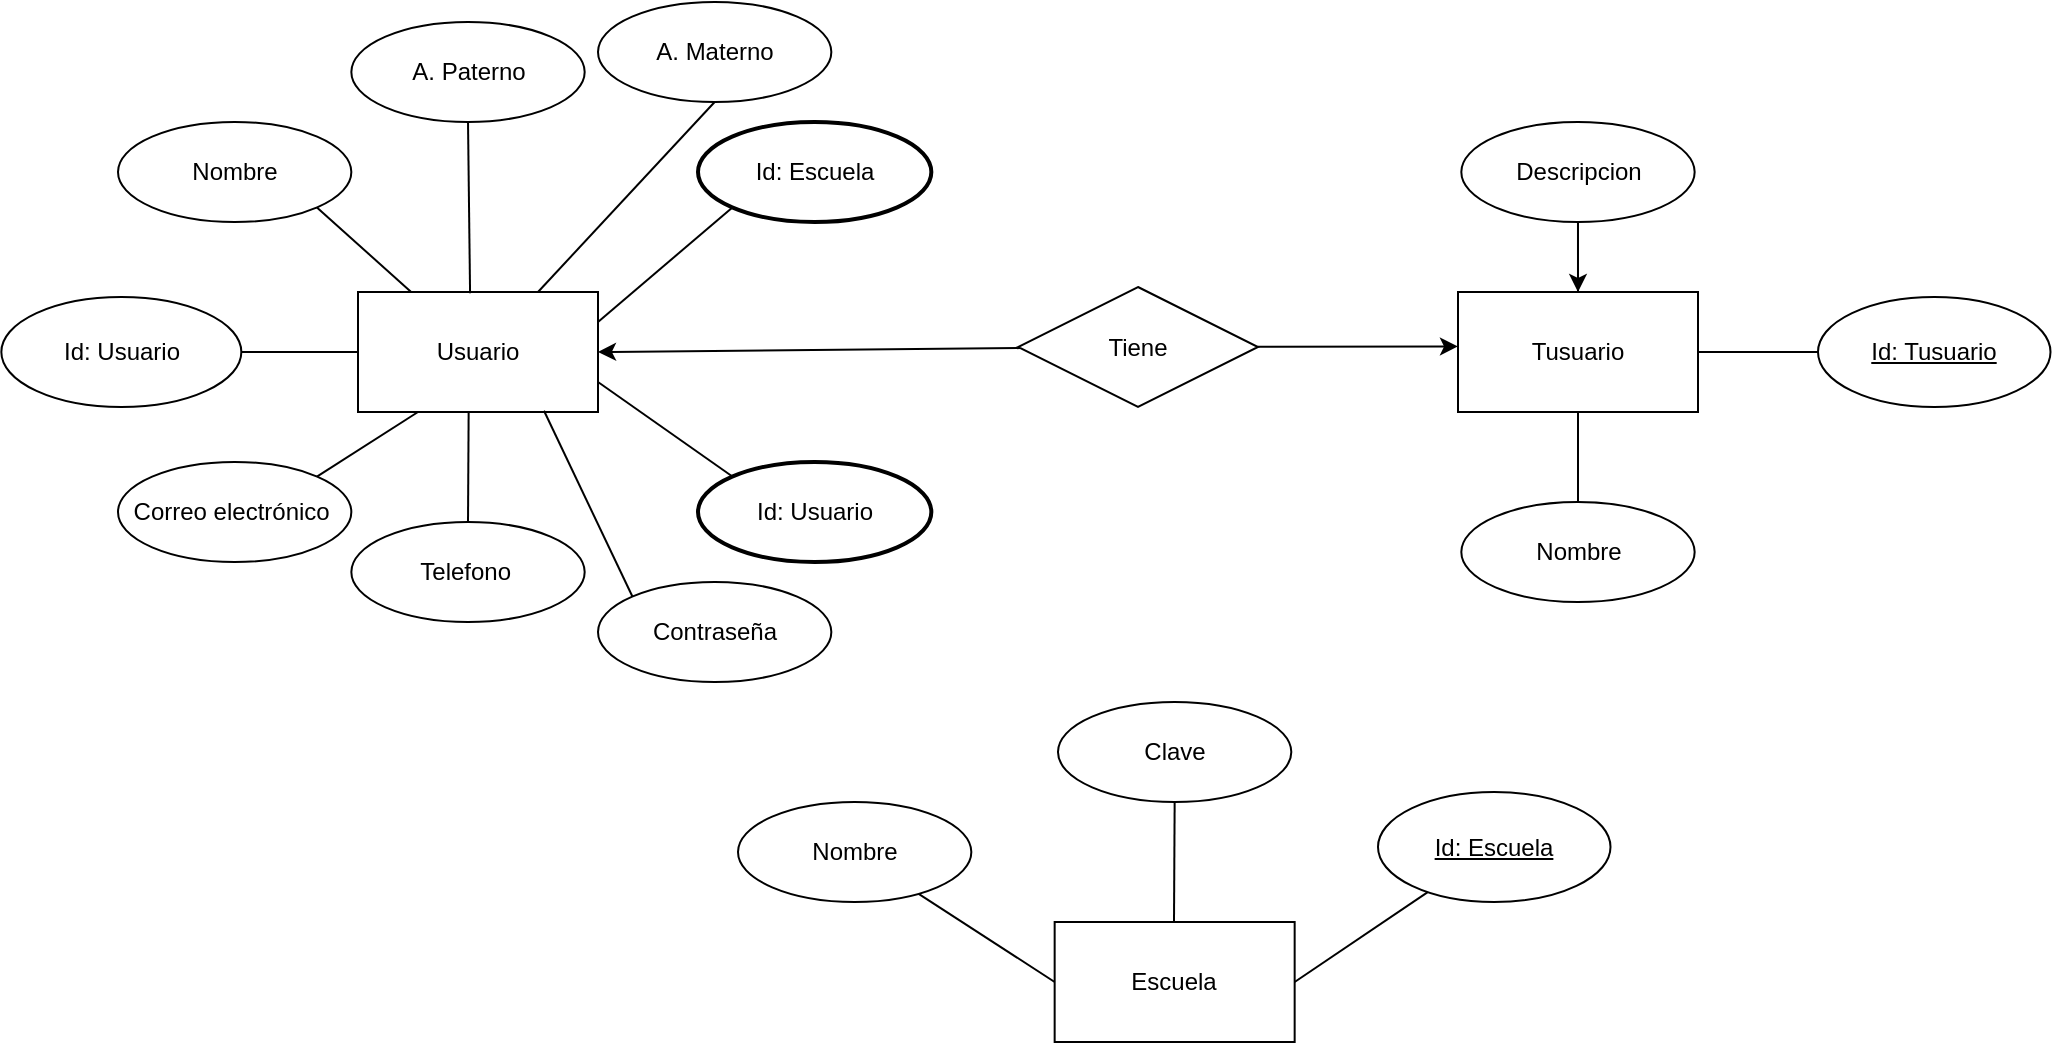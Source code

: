 <mxfile version="21.2.1" type="github">
  <diagram name="Página-1" id="kRmqNUhjlChd_RO4qjju">
    <mxGraphModel dx="2541" dy="948" grid="1" gridSize="10" guides="1" tooltips="1" connect="1" arrows="1" fold="1" page="1" pageScale="1" pageWidth="827" pageHeight="1169" math="0" shadow="0">
      <root>
        <mxCell id="0" />
        <mxCell id="1" parent="0" />
        <mxCell id="AEOAEcRYlFnQCWDOU0ao-1" value="Usuario" style="rounded=0;whiteSpace=wrap;html=1;" vertex="1" parent="1">
          <mxGeometry x="-120" y="585" width="120" height="60" as="geometry" />
        </mxCell>
        <mxCell id="AEOAEcRYlFnQCWDOU0ao-19" style="edgeStyle=none;rounded=0;orthogonalLoop=1;jettySize=auto;html=1;exitX=0.5;exitY=1;exitDx=0;exitDy=0;entryX=0.75;entryY=0;entryDx=0;entryDy=0;endArrow=none;endFill=0;" edge="1" parent="1" source="AEOAEcRYlFnQCWDOU0ao-2" target="AEOAEcRYlFnQCWDOU0ao-1">
          <mxGeometry relative="1" as="geometry" />
        </mxCell>
        <mxCell id="AEOAEcRYlFnQCWDOU0ao-2" value="A. Materno" style="ellipse;whiteSpace=wrap;html=1;" vertex="1" parent="1">
          <mxGeometry y="440" width="116.67" height="50" as="geometry" />
        </mxCell>
        <mxCell id="AEOAEcRYlFnQCWDOU0ao-17" style="edgeStyle=none;rounded=0;orthogonalLoop=1;jettySize=auto;html=1;exitX=0.5;exitY=1;exitDx=0;exitDy=0;entryX=0.467;entryY=0.011;entryDx=0;entryDy=0;entryPerimeter=0;endArrow=none;endFill=0;" edge="1" parent="1" source="AEOAEcRYlFnQCWDOU0ao-3" target="AEOAEcRYlFnQCWDOU0ao-1">
          <mxGeometry relative="1" as="geometry" />
        </mxCell>
        <mxCell id="AEOAEcRYlFnQCWDOU0ao-3" value="A. Paterno" style="ellipse;whiteSpace=wrap;html=1;" vertex="1" parent="1">
          <mxGeometry x="-123.33" y="450" width="116.67" height="50" as="geometry" />
        </mxCell>
        <mxCell id="AEOAEcRYlFnQCWDOU0ao-18" style="edgeStyle=none;rounded=0;orthogonalLoop=1;jettySize=auto;html=1;exitX=1;exitY=1;exitDx=0;exitDy=0;endArrow=none;endFill=0;" edge="1" parent="1" source="AEOAEcRYlFnQCWDOU0ao-4" target="AEOAEcRYlFnQCWDOU0ao-1">
          <mxGeometry relative="1" as="geometry" />
        </mxCell>
        <mxCell id="AEOAEcRYlFnQCWDOU0ao-4" value="Nombre" style="ellipse;whiteSpace=wrap;html=1;" vertex="1" parent="1">
          <mxGeometry x="-240" y="500" width="116.67" height="50" as="geometry" />
        </mxCell>
        <mxCell id="AEOAEcRYlFnQCWDOU0ao-20" style="edgeStyle=none;rounded=0;orthogonalLoop=1;jettySize=auto;html=1;exitX=1;exitY=0.5;exitDx=0;exitDy=0;entryX=0;entryY=0.5;entryDx=0;entryDy=0;endArrow=none;endFill=0;" edge="1" parent="1" source="AEOAEcRYlFnQCWDOU0ao-5" target="AEOAEcRYlFnQCWDOU0ao-1">
          <mxGeometry relative="1" as="geometry" />
        </mxCell>
        <mxCell id="AEOAEcRYlFnQCWDOU0ao-5" value="Id: Usuario" style="ellipse;whiteSpace=wrap;html=1;" vertex="1" parent="1">
          <mxGeometry x="-298.33" y="587.5" width="120" height="55" as="geometry" />
        </mxCell>
        <mxCell id="AEOAEcRYlFnQCWDOU0ao-21" style="edgeStyle=none;rounded=0;orthogonalLoop=1;jettySize=auto;html=1;exitX=1;exitY=0;exitDx=0;exitDy=0;entryX=0.25;entryY=1;entryDx=0;entryDy=0;endArrow=none;endFill=0;" edge="1" parent="1" source="AEOAEcRYlFnQCWDOU0ao-6" target="AEOAEcRYlFnQCWDOU0ao-1">
          <mxGeometry relative="1" as="geometry" />
        </mxCell>
        <mxCell id="AEOAEcRYlFnQCWDOU0ao-6" value="Correo electrónico&amp;nbsp;" style="ellipse;whiteSpace=wrap;html=1;" vertex="1" parent="1">
          <mxGeometry x="-240" y="670" width="116.67" height="50" as="geometry" />
        </mxCell>
        <mxCell id="AEOAEcRYlFnQCWDOU0ao-22" style="edgeStyle=none;rounded=0;orthogonalLoop=1;jettySize=auto;html=1;exitX=0.5;exitY=0;exitDx=0;exitDy=0;entryX=0.461;entryY=0.998;entryDx=0;entryDy=0;endArrow=none;endFill=0;entryPerimeter=0;" edge="1" parent="1" source="AEOAEcRYlFnQCWDOU0ao-7" target="AEOAEcRYlFnQCWDOU0ao-1">
          <mxGeometry relative="1" as="geometry" />
        </mxCell>
        <mxCell id="AEOAEcRYlFnQCWDOU0ao-7" value="Telefono&amp;nbsp;" style="ellipse;whiteSpace=wrap;html=1;" vertex="1" parent="1">
          <mxGeometry x="-123.33" y="700" width="116.67" height="50" as="geometry" />
        </mxCell>
        <mxCell id="AEOAEcRYlFnQCWDOU0ao-23" style="edgeStyle=none;rounded=0;orthogonalLoop=1;jettySize=auto;html=1;exitX=0;exitY=0;exitDx=0;exitDy=0;entryX=0.775;entryY=0.99;entryDx=0;entryDy=0;endArrow=none;endFill=0;entryPerimeter=0;" edge="1" parent="1" source="AEOAEcRYlFnQCWDOU0ao-8" target="AEOAEcRYlFnQCWDOU0ao-1">
          <mxGeometry relative="1" as="geometry" />
        </mxCell>
        <mxCell id="AEOAEcRYlFnQCWDOU0ao-8" value="Contraseña" style="ellipse;whiteSpace=wrap;html=1;" vertex="1" parent="1">
          <mxGeometry y="730" width="116.67" height="50" as="geometry" />
        </mxCell>
        <mxCell id="AEOAEcRYlFnQCWDOU0ao-25" style="edgeStyle=none;rounded=0;orthogonalLoop=1;jettySize=auto;html=1;exitX=0;exitY=1;exitDx=0;exitDy=0;entryX=1;entryY=0.25;entryDx=0;entryDy=0;endArrow=none;endFill=0;" edge="1" parent="1" source="AEOAEcRYlFnQCWDOU0ao-13" target="AEOAEcRYlFnQCWDOU0ao-1">
          <mxGeometry relative="1" as="geometry" />
        </mxCell>
        <mxCell id="AEOAEcRYlFnQCWDOU0ao-13" value="Id: Escuela" style="ellipse;whiteSpace=wrap;html=1;labelBorderColor=none;strokeWidth=2;" vertex="1" parent="1">
          <mxGeometry x="50" y="500" width="116.67" height="50" as="geometry" />
        </mxCell>
        <mxCell id="AEOAEcRYlFnQCWDOU0ao-24" style="edgeStyle=none;rounded=0;orthogonalLoop=1;jettySize=auto;html=1;exitX=0;exitY=0;exitDx=0;exitDy=0;entryX=1;entryY=0.75;entryDx=0;entryDy=0;endArrow=none;endFill=0;" edge="1" parent="1" source="AEOAEcRYlFnQCWDOU0ao-14" target="AEOAEcRYlFnQCWDOU0ao-1">
          <mxGeometry relative="1" as="geometry" />
        </mxCell>
        <mxCell id="AEOAEcRYlFnQCWDOU0ao-14" value="Id: Usuario" style="ellipse;whiteSpace=wrap;html=1;strokeWidth=2;gradientColor=none;fillColor=default;" vertex="1" parent="1">
          <mxGeometry x="50" y="670" width="116.67" height="50" as="geometry" />
        </mxCell>
        <mxCell id="AEOAEcRYlFnQCWDOU0ao-29" style="edgeStyle=none;rounded=0;orthogonalLoop=1;jettySize=auto;html=1;entryX=1;entryY=0.5;entryDx=0;entryDy=0;" edge="1" parent="1" source="AEOAEcRYlFnQCWDOU0ao-28" target="AEOAEcRYlFnQCWDOU0ao-1">
          <mxGeometry relative="1" as="geometry" />
        </mxCell>
        <mxCell id="AEOAEcRYlFnQCWDOU0ao-35" style="edgeStyle=none;rounded=0;orthogonalLoop=1;jettySize=auto;html=1;entryX=0;entryY=0.454;entryDx=0;entryDy=0;entryPerimeter=0;" edge="1" parent="1" source="AEOAEcRYlFnQCWDOU0ao-28" target="AEOAEcRYlFnQCWDOU0ao-33">
          <mxGeometry relative="1" as="geometry" />
        </mxCell>
        <mxCell id="AEOAEcRYlFnQCWDOU0ao-28" value="Tiene" style="shape=rhombus;perimeter=rhombusPerimeter;whiteSpace=wrap;html=1;align=center;" vertex="1" parent="1">
          <mxGeometry x="210" y="582.5" width="120" height="60" as="geometry" />
        </mxCell>
        <mxCell id="AEOAEcRYlFnQCWDOU0ao-37" style="edgeStyle=none;rounded=0;orthogonalLoop=1;jettySize=auto;html=1;entryX=0.5;entryY=0.8;entryDx=0;entryDy=0;entryPerimeter=0;" edge="1" parent="1" source="AEOAEcRYlFnQCWDOU0ao-33" target="AEOAEcRYlFnQCWDOU0ao-36">
          <mxGeometry relative="1" as="geometry" />
        </mxCell>
        <mxCell id="AEOAEcRYlFnQCWDOU0ao-39" style="edgeStyle=none;rounded=0;orthogonalLoop=1;jettySize=auto;html=1;entryX=0.5;entryY=0.2;entryDx=0;entryDy=0;entryPerimeter=0;" edge="1" parent="1" source="AEOAEcRYlFnQCWDOU0ao-33" target="AEOAEcRYlFnQCWDOU0ao-38">
          <mxGeometry relative="1" as="geometry" />
        </mxCell>
        <mxCell id="AEOAEcRYlFnQCWDOU0ao-33" value="Tusuario" style="rounded=0;whiteSpace=wrap;html=1;" vertex="1" parent="1">
          <mxGeometry x="430" y="585" width="120" height="60" as="geometry" />
        </mxCell>
        <mxCell id="AEOAEcRYlFnQCWDOU0ao-47" value="" style="edgeStyle=none;rounded=0;orthogonalLoop=1;jettySize=auto;html=1;" edge="1" parent="1" source="AEOAEcRYlFnQCWDOU0ao-36" target="AEOAEcRYlFnQCWDOU0ao-33">
          <mxGeometry relative="1" as="geometry" />
        </mxCell>
        <mxCell id="AEOAEcRYlFnQCWDOU0ao-36" value="Descripcion" style="ellipse;whiteSpace=wrap;html=1;" vertex="1" parent="1">
          <mxGeometry x="431.66" y="500" width="116.67" height="50" as="geometry" />
        </mxCell>
        <mxCell id="AEOAEcRYlFnQCWDOU0ao-38" value="Nombre" style="ellipse;whiteSpace=wrap;html=1;" vertex="1" parent="1">
          <mxGeometry x="431.66" y="690" width="116.67" height="50" as="geometry" />
        </mxCell>
        <mxCell id="AEOAEcRYlFnQCWDOU0ao-40" style="edgeStyle=none;rounded=0;orthogonalLoop=1;jettySize=auto;html=1;exitX=1;exitY=0.25;exitDx=0;exitDy=0;" edge="1" parent="1" source="AEOAEcRYlFnQCWDOU0ao-33" target="AEOAEcRYlFnQCWDOU0ao-33">
          <mxGeometry relative="1" as="geometry" />
        </mxCell>
        <mxCell id="AEOAEcRYlFnQCWDOU0ao-45" style="edgeStyle=none;rounded=0;orthogonalLoop=1;jettySize=auto;html=1;exitX=0;exitY=0.5;exitDx=0;exitDy=0;entryX=1;entryY=0.5;entryDx=0;entryDy=0;endArrow=none;endFill=0;" edge="1" parent="1" source="AEOAEcRYlFnQCWDOU0ao-41" target="AEOAEcRYlFnQCWDOU0ao-33">
          <mxGeometry relative="1" as="geometry" />
        </mxCell>
        <mxCell id="AEOAEcRYlFnQCWDOU0ao-41" value="Id: Tusuario" style="ellipse;whiteSpace=wrap;html=1;align=center;fontStyle=4;" vertex="1" parent="1">
          <mxGeometry x="610" y="587.5" width="116.25" height="55" as="geometry" />
        </mxCell>
        <mxCell id="AEOAEcRYlFnQCWDOU0ao-48" value="Escuela" style="rounded=0;whiteSpace=wrap;html=1;" vertex="1" parent="1">
          <mxGeometry x="228.33" y="900" width="120" height="60" as="geometry" />
        </mxCell>
        <mxCell id="AEOAEcRYlFnQCWDOU0ao-56" style="edgeStyle=none;rounded=0;orthogonalLoop=1;jettySize=auto;html=1;endArrow=none;endFill=0;entryX=0;entryY=0.5;entryDx=0;entryDy=0;" edge="1" parent="1" source="AEOAEcRYlFnQCWDOU0ao-49" target="AEOAEcRYlFnQCWDOU0ao-48">
          <mxGeometry relative="1" as="geometry">
            <mxPoint x="240" y="940" as="targetPoint" />
          </mxGeometry>
        </mxCell>
        <mxCell id="AEOAEcRYlFnQCWDOU0ao-49" value="Nombre" style="ellipse;whiteSpace=wrap;html=1;" vertex="1" parent="1">
          <mxGeometry x="70.0" y="840" width="116.67" height="50" as="geometry" />
        </mxCell>
        <mxCell id="AEOAEcRYlFnQCWDOU0ao-57" style="edgeStyle=none;rounded=0;orthogonalLoop=1;jettySize=auto;html=1;endArrow=none;endFill=0;" edge="1" parent="1" source="AEOAEcRYlFnQCWDOU0ao-51">
          <mxGeometry relative="1" as="geometry">
            <mxPoint x="288" y="900" as="targetPoint" />
          </mxGeometry>
        </mxCell>
        <mxCell id="AEOAEcRYlFnQCWDOU0ao-51" value="Clave" style="ellipse;whiteSpace=wrap;html=1;" vertex="1" parent="1">
          <mxGeometry x="229.99" y="790" width="116.67" height="50" as="geometry" />
        </mxCell>
        <mxCell id="AEOAEcRYlFnQCWDOU0ao-55" style="edgeStyle=none;rounded=0;orthogonalLoop=1;jettySize=auto;html=1;entryX=1;entryY=0.5;entryDx=0;entryDy=0;endArrow=none;endFill=0;" edge="1" parent="1" source="AEOAEcRYlFnQCWDOU0ao-52" target="AEOAEcRYlFnQCWDOU0ao-48">
          <mxGeometry relative="1" as="geometry">
            <mxPoint x="360" y="940" as="targetPoint" />
          </mxGeometry>
        </mxCell>
        <mxCell id="AEOAEcRYlFnQCWDOU0ao-52" value="Id: Escuela" style="ellipse;whiteSpace=wrap;html=1;align=center;fontStyle=4;" vertex="1" parent="1">
          <mxGeometry x="390" y="835" width="116.25" height="55" as="geometry" />
        </mxCell>
      </root>
    </mxGraphModel>
  </diagram>
</mxfile>
